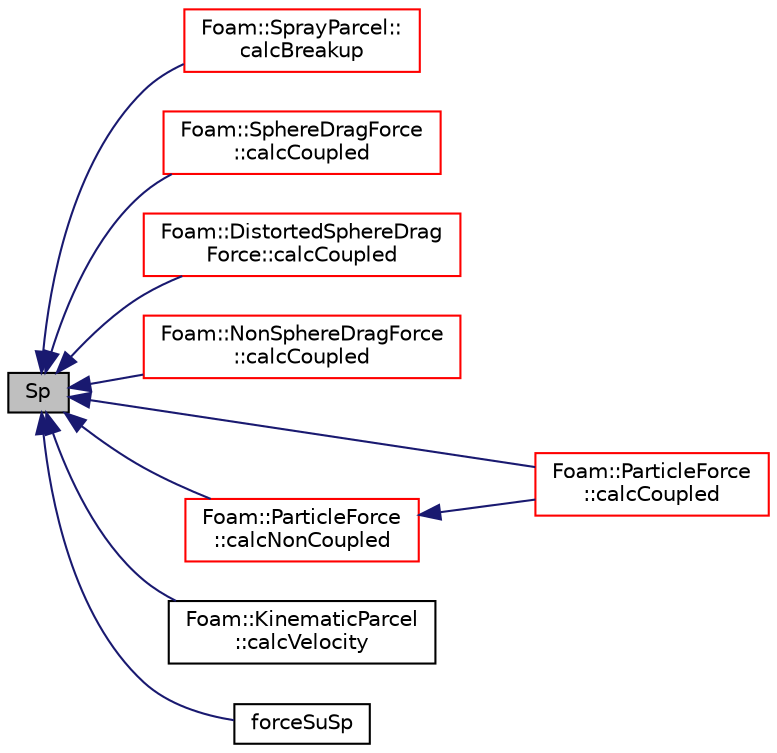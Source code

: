 digraph "Sp"
{
  bgcolor="transparent";
  edge [fontname="Helvetica",fontsize="10",labelfontname="Helvetica",labelfontsize="10"];
  node [fontname="Helvetica",fontsize="10",shape=record];
  rankdir="LR";
  Node1 [label="Sp",height=0.2,width=0.4,color="black", fillcolor="grey75", style="filled", fontcolor="black"];
  Node1 -> Node2 [dir="back",color="midnightblue",fontsize="10",style="solid",fontname="Helvetica"];
  Node2 [label="Foam::SprayParcel::\lcalcBreakup",height=0.2,width=0.4,color="red",URL="$a02499.html#a53aefcdd93050183a15b2b569718b38f",tooltip="Correct parcel properties according to breakup model. "];
  Node1 -> Node3 [dir="back",color="midnightblue",fontsize="10",style="solid",fontname="Helvetica"];
  Node3 [label="Foam::SphereDragForce\l::calcCoupled",height=0.2,width=0.4,color="red",URL="$a02484.html#ab75663629d97d97cca393a26248907c5",tooltip="Calculate the coupled force. "];
  Node1 -> Node4 [dir="back",color="midnightblue",fontsize="10",style="solid",fontname="Helvetica"];
  Node4 [label="Foam::DistortedSphereDrag\lForce::calcCoupled",height=0.2,width=0.4,color="red",URL="$a00564.html#ab75663629d97d97cca393a26248907c5",tooltip="Calculate the coupled force. "];
  Node1 -> Node5 [dir="back",color="midnightblue",fontsize="10",style="solid",fontname="Helvetica"];
  Node5 [label="Foam::NonSphereDragForce\l::calcCoupled",height=0.2,width=0.4,color="red",URL="$a01666.html#ab75663629d97d97cca393a26248907c5",tooltip="Calculate the non-coupled force. "];
  Node1 -> Node6 [dir="back",color="midnightblue",fontsize="10",style="solid",fontname="Helvetica"];
  Node6 [label="Foam::ParticleForce\l::calcCoupled",height=0.2,width=0.4,color="red",URL="$a01822.html#ab75663629d97d97cca393a26248907c5",tooltip="Calculate the coupled force. "];
  Node1 -> Node7 [dir="back",color="midnightblue",fontsize="10",style="solid",fontname="Helvetica"];
  Node7 [label="Foam::ParticleForce\l::calcNonCoupled",height=0.2,width=0.4,color="red",URL="$a01822.html#aecbde83988ed663b1f2c9a2ff65427a5",tooltip="Calculate the non-coupled force. "];
  Node7 -> Node6 [dir="back",color="midnightblue",fontsize="10",style="solid",fontname="Helvetica"];
  Node1 -> Node8 [dir="back",color="midnightblue",fontsize="10",style="solid",fontname="Helvetica"];
  Node8 [label="Foam::KinematicParcel\l::calcVelocity",height=0.2,width=0.4,color="black",URL="$a01262.html#aa0e19942401787ef29b5faca7e0d792c"];
  Node1 -> Node9 [dir="back",color="midnightblue",fontsize="10",style="solid",fontname="Helvetica"];
  Node9 [label="forceSuSp",height=0.2,width=0.4,color="black",URL="$a00872.html#a324dbe4dcbfb258b953394ac878a2b33",tooltip="Construct given two components. "];
}
